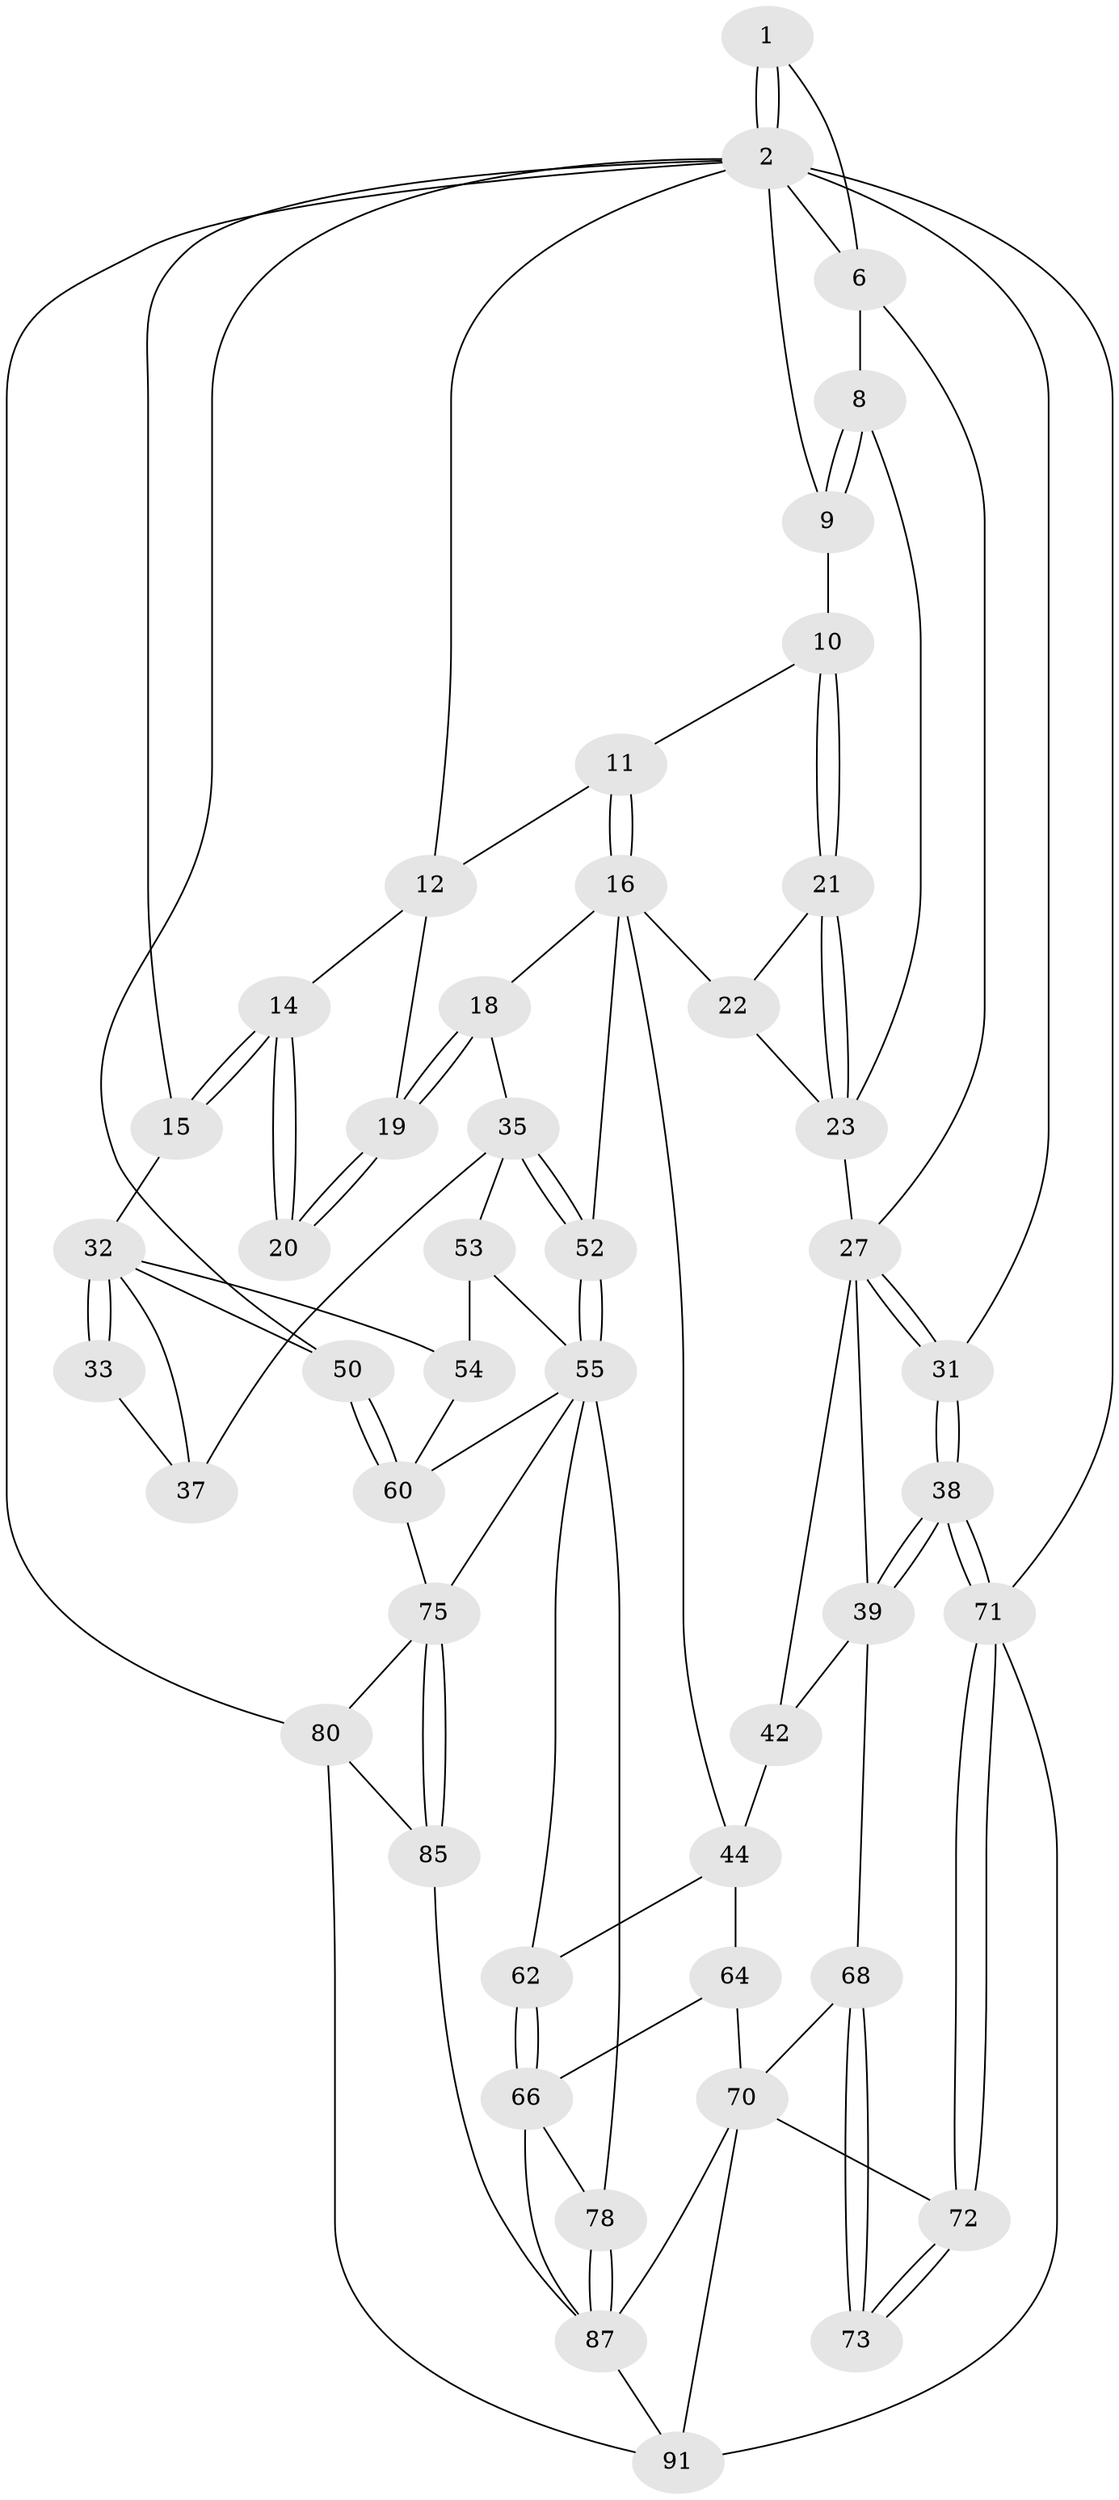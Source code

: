 // original degree distribution, {3: 0.031914893617021274, 6: 0.23404255319148937, 4: 0.23404255319148937, 5: 0.5}
// Generated by graph-tools (version 1.1) at 2025/16/03/09/25 04:16:50]
// undirected, 47 vertices, 107 edges
graph export_dot {
graph [start="1"]
  node [color=gray90,style=filled];
  1 [pos="+0.9426094429007346+0"];
  2 [pos="+1+0",super="+30+3"];
  6 [pos="+0.8193927824159815+0.18033171752821467",super="+7"];
  8 [pos="+0.6606555011737044+0.06212012656880322"];
  9 [pos="+0.6401191760734474+0.03789551183382078"];
  10 [pos="+0.5255848333637556+0.09577263127988626"];
  11 [pos="+0.3902029763561878+0.01849525148363214"];
  12 [pos="+0.30885029019477+0",super="+13"];
  14 [pos="+0.07929128049950805+0.06414995363966321"];
  15 [pos="+0+0"];
  16 [pos="+0.3874678652036205+0.19798920887536076",super="+17"];
  18 [pos="+0.27295010383457324+0.2580885068975724",super="+34"];
  19 [pos="+0.22374699336351034+0.22097786237413888"];
  20 [pos="+0.19219895506941537+0.22201102254717708"];
  21 [pos="+0.5093090972478108+0.1379511690173133"];
  22 [pos="+0.4631117278808987+0.17539770618469588",super="+25"];
  23 [pos="+0.579947589115445+0.24394970894076598",super="+24"];
  27 [pos="+0.8155678937692443+0.19048434865125563",super="+28"];
  31 [pos="+1+0.4382015298432681"];
  32 [pos="+0+0",super="+48"];
  33 [pos="+0.18001810813456806+0.22628511849852162"];
  35 [pos="+0.2208400419549586+0.42220623267170365",super="+36"];
  37 [pos="+0.049845686898644055+0.32633204306754604"];
  38 [pos="+1+0.4950755490081592"];
  39 [pos="+1+0.509083019491585",super="+40"];
  42 [pos="+0.7498194219761677+0.3794328205024801",super="+43"];
  44 [pos="+0.6990723516703218+0.4464937231664978",super="+61+45"];
  50 [pos="+0+0.7592447046298777"];
  52 [pos="+0.323712117160933+0.5019064146303106"];
  53 [pos="+0.17684007441526114+0.4616670192189408",super="+57"];
  54 [pos="+0.06552567152806965+0.45092526053839804",super="+59"];
  55 [pos="+0.32243343073013586+0.5908404102593607",super="+63+56"];
  60 [pos="+0.011210154071117862+0.6368007870340664",super="+67"];
  62 [pos="+0.5523848492760566+0.5588921919609797"];
  64 [pos="+0.7970495986058236+0.6254474200664848",super="+65"];
  66 [pos="+0.5867932932114138+0.640664326849132",super="+77"];
  68 [pos="+0.9343834940392765+0.6527578736612312",super="+69"];
  70 [pos="+0.8322213432454549+0.6714421378415195",super="+81"];
  71 [pos="+1+1",super="+79"];
  72 [pos="+1+1"];
  73 [pos="+0.91267379488699+0.7437288477482317"];
  75 [pos="+0.28451046270991914+0.731171914052808",super="+76"];
  78 [pos="+0.4034353973558557+0.7232011569611276"];
  80 [pos="+0+1",super="+86"];
  85 [pos="+0.2609953100953454+0.9221301929188594"];
  87 [pos="+0.4123039638753663+0.8188621461958655",super="+88+90"];
  91 [pos="+0.6050032098130096+0.9142420879452104",super="+92+93"];
  1 -- 2;
  1 -- 2;
  1 -- 6;
  2 -- 6;
  2 -- 31;
  2 -- 80;
  2 -- 50;
  2 -- 9;
  2 -- 12;
  2 -- 15;
  2 -- 71 [weight=2];
  6 -- 8;
  6 -- 27;
  8 -- 9;
  8 -- 9;
  8 -- 23;
  9 -- 10;
  10 -- 11;
  10 -- 21;
  10 -- 21;
  11 -- 12;
  11 -- 16;
  11 -- 16;
  12 -- 19;
  12 -- 14;
  14 -- 15;
  14 -- 15;
  14 -- 20;
  14 -- 20;
  15 -- 32;
  16 -- 22 [weight=2];
  16 -- 18 [weight=2];
  16 -- 52;
  16 -- 44;
  18 -- 19;
  18 -- 19;
  18 -- 35;
  19 -- 20;
  19 -- 20;
  21 -- 22;
  21 -- 23;
  21 -- 23;
  22 -- 23;
  23 -- 27;
  27 -- 31;
  27 -- 31;
  27 -- 42 [weight=2];
  27 -- 39;
  31 -- 38;
  31 -- 38;
  32 -- 33;
  32 -- 33;
  32 -- 50;
  32 -- 37;
  32 -- 54;
  33 -- 37;
  35 -- 52;
  35 -- 52;
  35 -- 37;
  35 -- 53;
  38 -- 39;
  38 -- 39;
  38 -- 71;
  38 -- 71;
  39 -- 68;
  39 -- 42;
  42 -- 44 [weight=2];
  44 -- 64;
  44 -- 62;
  50 -- 60;
  50 -- 60;
  52 -- 55;
  52 -- 55;
  53 -- 54 [weight=2];
  53 -- 55;
  54 -- 60;
  55 -- 78;
  55 -- 75;
  55 -- 62;
  55 -- 60;
  60 -- 75;
  62 -- 66;
  62 -- 66;
  64 -- 70 [weight=2];
  64 -- 66;
  66 -- 78;
  66 -- 87;
  68 -- 73 [weight=2];
  68 -- 73;
  68 -- 70;
  70 -- 87;
  70 -- 72;
  70 -- 91;
  71 -- 72;
  71 -- 72;
  71 -- 91;
  72 -- 73;
  72 -- 73;
  75 -- 85;
  75 -- 85;
  75 -- 80;
  78 -- 87;
  78 -- 87;
  80 -- 85;
  80 -- 91;
  85 -- 87;
  87 -- 91;
}
